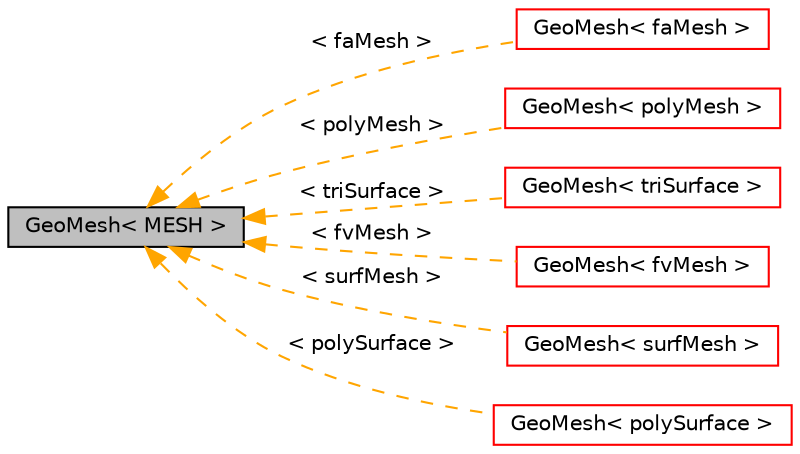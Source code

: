 digraph "GeoMesh&lt; MESH &gt;"
{
  bgcolor="transparent";
  edge [fontname="Helvetica",fontsize="10",labelfontname="Helvetica",labelfontsize="10"];
  node [fontname="Helvetica",fontsize="10",shape=record];
  rankdir="LR";
  Node1 [label="GeoMesh\< MESH \>",height=0.2,width=0.4,color="black", fillcolor="grey75", style="filled" fontcolor="black"];
  Node1 -> Node2 [dir="back",color="orange",fontsize="10",style="dashed",label=" \< faMesh \>" ,fontname="Helvetica"];
  Node2 [label="GeoMesh\< faMesh \>",height=0.2,width=0.4,color="red",URL="$classFoam_1_1GeoMesh.html"];
  Node1 -> Node3 [dir="back",color="orange",fontsize="10",style="dashed",label=" \< polyMesh \>" ,fontname="Helvetica"];
  Node3 [label="GeoMesh\< polyMesh \>",height=0.2,width=0.4,color="red",URL="$classFoam_1_1GeoMesh.html"];
  Node1 -> Node4 [dir="back",color="orange",fontsize="10",style="dashed",label=" \< triSurface \>" ,fontname="Helvetica"];
  Node4 [label="GeoMesh\< triSurface \>",height=0.2,width=0.4,color="red",URL="$classFoam_1_1GeoMesh.html"];
  Node1 -> Node5 [dir="back",color="orange",fontsize="10",style="dashed",label=" \< fvMesh \>" ,fontname="Helvetica"];
  Node5 [label="GeoMesh\< fvMesh \>",height=0.2,width=0.4,color="red",URL="$classFoam_1_1GeoMesh.html"];
  Node1 -> Node6 [dir="back",color="orange",fontsize="10",style="dashed",label=" \< surfMesh \>" ,fontname="Helvetica"];
  Node6 [label="GeoMesh\< surfMesh \>",height=0.2,width=0.4,color="red",URL="$classFoam_1_1GeoMesh.html"];
  Node1 -> Node7 [dir="back",color="orange",fontsize="10",style="dashed",label=" \< polySurface \>" ,fontname="Helvetica"];
  Node7 [label="GeoMesh\< polySurface \>",height=0.2,width=0.4,color="red",URL="$classFoam_1_1GeoMesh.html"];
}
